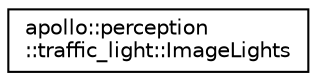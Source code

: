 digraph "Graphical Class Hierarchy"
{
  edge [fontname="Helvetica",fontsize="10",labelfontname="Helvetica",labelfontsize="10"];
  node [fontname="Helvetica",fontsize="10",shape=record];
  rankdir="LR";
  Node1 [label="apollo::perception\l::traffic_light::ImageLights",height=0.2,width=0.4,color="black", fillcolor="white", style="filled",URL="$structapollo_1_1perception_1_1traffic__light_1_1ImageLights.html"];
}
